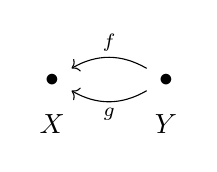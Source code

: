     \begin{tikzcd}
    \bullet  & \bullet \arrow[bend right=30,"f",l,swap]\arrow[bend left=30,"g",l] \\[-15pt]
    X&Y
    \end{tikzcd}